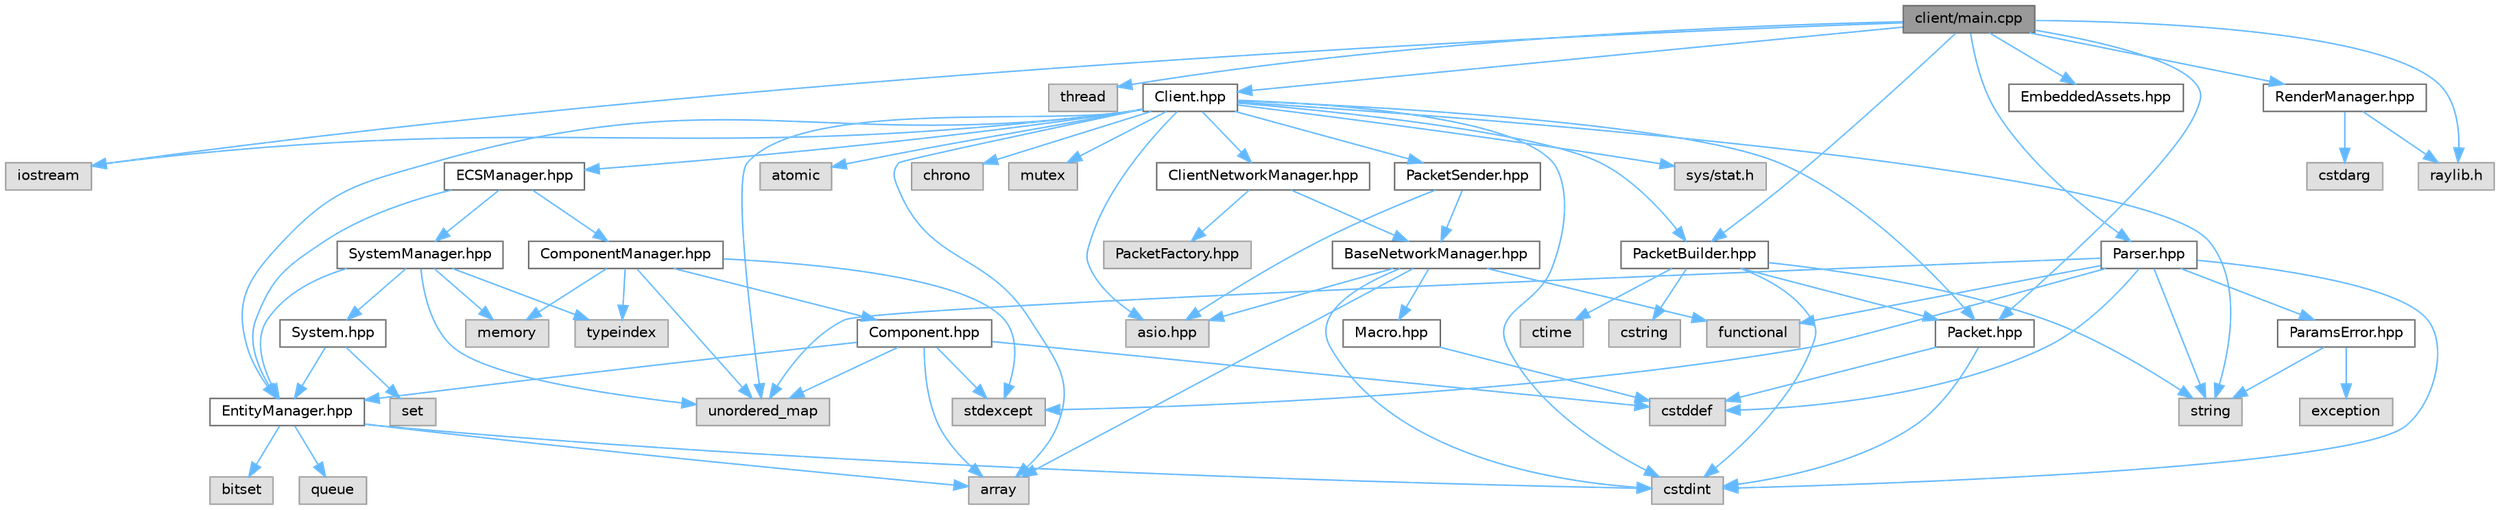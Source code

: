digraph "client/main.cpp"
{
 // LATEX_PDF_SIZE
  bgcolor="transparent";
  edge [fontname=Helvetica,fontsize=10,labelfontname=Helvetica,labelfontsize=10];
  node [fontname=Helvetica,fontsize=10,shape=box,height=0.2,width=0.4];
  Node1 [id="Node000001",label="client/main.cpp",height=0.2,width=0.4,color="gray40", fillcolor="grey60", style="filled", fontcolor="black",tooltip=" "];
  Node1 -> Node2 [id="edge78_Node000001_Node000002",color="steelblue1",style="solid",tooltip=" "];
  Node2 [id="Node000002",label="iostream",height=0.2,width=0.4,color="grey60", fillcolor="#E0E0E0", style="filled",tooltip=" "];
  Node1 -> Node3 [id="edge79_Node000001_Node000003",color="steelblue1",style="solid",tooltip=" "];
  Node3 [id="Node000003",label="thread",height=0.2,width=0.4,color="grey60", fillcolor="#E0E0E0", style="filled",tooltip=" "];
  Node1 -> Node4 [id="edge80_Node000001_Node000004",color="steelblue1",style="solid",tooltip=" "];
  Node4 [id="Node000004",label="Client.hpp",height=0.2,width=0.4,color="grey40", fillcolor="white", style="filled",URL="$_client_8hpp.html",tooltip=" "];
  Node4 -> Node5 [id="edge81_Node000004_Node000005",color="steelblue1",style="solid",tooltip=" "];
  Node5 [id="Node000005",label="EntityManager.hpp",height=0.2,width=0.4,color="grey40", fillcolor="white", style="filled",URL="$_entity_manager_8hpp.html",tooltip=" "];
  Node5 -> Node6 [id="edge82_Node000005_Node000006",color="steelblue1",style="solid",tooltip=" "];
  Node6 [id="Node000006",label="cstdint",height=0.2,width=0.4,color="grey60", fillcolor="#E0E0E0", style="filled",tooltip=" "];
  Node5 -> Node7 [id="edge83_Node000005_Node000007",color="steelblue1",style="solid",tooltip=" "];
  Node7 [id="Node000007",label="bitset",height=0.2,width=0.4,color="grey60", fillcolor="#E0E0E0", style="filled",tooltip=" "];
  Node5 -> Node8 [id="edge84_Node000005_Node000008",color="steelblue1",style="solid",tooltip=" "];
  Node8 [id="Node000008",label="queue",height=0.2,width=0.4,color="grey60", fillcolor="#E0E0E0", style="filled",tooltip=" "];
  Node5 -> Node9 [id="edge85_Node000005_Node000009",color="steelblue1",style="solid",tooltip=" "];
  Node9 [id="Node000009",label="array",height=0.2,width=0.4,color="grey60", fillcolor="#E0E0E0", style="filled",tooltip=" "];
  Node4 -> Node10 [id="edge86_Node000004_Node000010",color="steelblue1",style="solid",tooltip=" "];
  Node10 [id="Node000010",label="Packet.hpp",height=0.2,width=0.4,color="grey40", fillcolor="white", style="filled",URL="$_packet_8hpp.html",tooltip=" "];
  Node10 -> Node11 [id="edge87_Node000010_Node000011",color="steelblue1",style="solid",tooltip=" "];
  Node11 [id="Node000011",label="cstddef",height=0.2,width=0.4,color="grey60", fillcolor="#E0E0E0", style="filled",tooltip=" "];
  Node10 -> Node6 [id="edge88_Node000010_Node000006",color="steelblue1",style="solid",tooltip=" "];
  Node4 -> Node6 [id="edge89_Node000004_Node000006",color="steelblue1",style="solid",tooltip=" "];
  Node4 -> Node12 [id="edge90_Node000004_Node000012",color="steelblue1",style="solid",tooltip=" "];
  Node12 [id="Node000012",label="sys/stat.h",height=0.2,width=0.4,color="grey60", fillcolor="#E0E0E0", style="filled",tooltip=" "];
  Node4 -> Node13 [id="edge91_Node000004_Node000013",color="steelblue1",style="solid",tooltip=" "];
  Node13 [id="Node000013",label="unordered_map",height=0.2,width=0.4,color="grey60", fillcolor="#E0E0E0", style="filled",tooltip=" "];
  Node4 -> Node9 [id="edge92_Node000004_Node000009",color="steelblue1",style="solid",tooltip=" "];
  Node4 -> Node14 [id="edge93_Node000004_Node000014",color="steelblue1",style="solid",tooltip=" "];
  Node14 [id="Node000014",label="asio.hpp",height=0.2,width=0.4,color="grey60", fillcolor="#E0E0E0", style="filled",tooltip=" "];
  Node4 -> Node15 [id="edge94_Node000004_Node000015",color="steelblue1",style="solid",tooltip=" "];
  Node15 [id="Node000015",label="atomic",height=0.2,width=0.4,color="grey60", fillcolor="#E0E0E0", style="filled",tooltip=" "];
  Node4 -> Node16 [id="edge95_Node000004_Node000016",color="steelblue1",style="solid",tooltip=" "];
  Node16 [id="Node000016",label="chrono",height=0.2,width=0.4,color="grey60", fillcolor="#E0E0E0", style="filled",tooltip=" "];
  Node4 -> Node2 [id="edge96_Node000004_Node000002",color="steelblue1",style="solid",tooltip=" "];
  Node4 -> Node17 [id="edge97_Node000004_Node000017",color="steelblue1",style="solid",tooltip=" "];
  Node17 [id="Node000017",label="mutex",height=0.2,width=0.4,color="grey60", fillcolor="#E0E0E0", style="filled",tooltip=" "];
  Node4 -> Node18 [id="edge98_Node000004_Node000018",color="steelblue1",style="solid",tooltip=" "];
  Node18 [id="Node000018",label="string",height=0.2,width=0.4,color="grey60", fillcolor="#E0E0E0", style="filled",tooltip=" "];
  Node4 -> Node19 [id="edge99_Node000004_Node000019",color="steelblue1",style="solid",tooltip=" "];
  Node19 [id="Node000019",label="ClientNetworkManager.hpp",height=0.2,width=0.4,color="grey40", fillcolor="white", style="filled",URL="$_client_network_manager_8hpp.html",tooltip=" "];
  Node19 -> Node20 [id="edge100_Node000019_Node000020",color="steelblue1",style="solid",tooltip=" "];
  Node20 [id="Node000020",label="BaseNetworkManager.hpp",height=0.2,width=0.4,color="grey40", fillcolor="white", style="filled",URL="$_base_network_manager_8hpp.html",tooltip=" "];
  Node20 -> Node14 [id="edge101_Node000020_Node000014",color="steelblue1",style="solid",tooltip=" "];
  Node20 -> Node9 [id="edge102_Node000020_Node000009",color="steelblue1",style="solid",tooltip=" "];
  Node20 -> Node21 [id="edge103_Node000020_Node000021",color="steelblue1",style="solid",tooltip=" "];
  Node21 [id="Node000021",label="functional",height=0.2,width=0.4,color="grey60", fillcolor="#E0E0E0", style="filled",tooltip=" "];
  Node20 -> Node6 [id="edge104_Node000020_Node000006",color="steelblue1",style="solid",tooltip=" "];
  Node20 -> Node22 [id="edge105_Node000020_Node000022",color="steelblue1",style="solid",tooltip=" "];
  Node22 [id="Node000022",label="Macro.hpp",height=0.2,width=0.4,color="grey40", fillcolor="white", style="filled",URL="$_macro_8hpp.html",tooltip=" "];
  Node22 -> Node11 [id="edge106_Node000022_Node000011",color="steelblue1",style="solid",tooltip=" "];
  Node19 -> Node23 [id="edge107_Node000019_Node000023",color="steelblue1",style="solid",tooltip=" "];
  Node23 [id="Node000023",label="PacketFactory.hpp",height=0.2,width=0.4,color="grey60", fillcolor="#E0E0E0", style="filled",tooltip=" "];
  Node4 -> Node24 [id="edge108_Node000004_Node000024",color="steelblue1",style="solid",tooltip=" "];
  Node24 [id="Node000024",label="ECSManager.hpp",height=0.2,width=0.4,color="grey40", fillcolor="white", style="filled",URL="$_e_c_s_manager_8hpp.html",tooltip=" "];
  Node24 -> Node5 [id="edge109_Node000024_Node000005",color="steelblue1",style="solid",tooltip=" "];
  Node24 -> Node25 [id="edge110_Node000024_Node000025",color="steelblue1",style="solid",tooltip=" "];
  Node25 [id="Node000025",label="ComponentManager.hpp",height=0.2,width=0.4,color="grey40", fillcolor="white", style="filled",URL="$_component_manager_8hpp.html",tooltip=" "];
  Node25 -> Node26 [id="edge111_Node000025_Node000026",color="steelblue1",style="solid",tooltip=" "];
  Node26 [id="Node000026",label="memory",height=0.2,width=0.4,color="grey60", fillcolor="#E0E0E0", style="filled",tooltip=" "];
  Node25 -> Node27 [id="edge112_Node000025_Node000027",color="steelblue1",style="solid",tooltip=" "];
  Node27 [id="Node000027",label="stdexcept",height=0.2,width=0.4,color="grey60", fillcolor="#E0E0E0", style="filled",tooltip=" "];
  Node25 -> Node28 [id="edge113_Node000025_Node000028",color="steelblue1",style="solid",tooltip=" "];
  Node28 [id="Node000028",label="typeindex",height=0.2,width=0.4,color="grey60", fillcolor="#E0E0E0", style="filled",tooltip=" "];
  Node25 -> Node13 [id="edge114_Node000025_Node000013",color="steelblue1",style="solid",tooltip=" "];
  Node25 -> Node29 [id="edge115_Node000025_Node000029",color="steelblue1",style="solid",tooltip=" "];
  Node29 [id="Node000029",label="Component.hpp",height=0.2,width=0.4,color="grey40", fillcolor="white", style="filled",URL="$_component_8hpp.html",tooltip=" "];
  Node29 -> Node9 [id="edge116_Node000029_Node000009",color="steelblue1",style="solid",tooltip=" "];
  Node29 -> Node11 [id="edge117_Node000029_Node000011",color="steelblue1",style="solid",tooltip=" "];
  Node29 -> Node13 [id="edge118_Node000029_Node000013",color="steelblue1",style="solid",tooltip=" "];
  Node29 -> Node5 [id="edge119_Node000029_Node000005",color="steelblue1",style="solid",tooltip=" "];
  Node29 -> Node27 [id="edge120_Node000029_Node000027",color="steelblue1",style="solid",tooltip=" "];
  Node24 -> Node30 [id="edge121_Node000024_Node000030",color="steelblue1",style="solid",tooltip=" "];
  Node30 [id="Node000030",label="SystemManager.hpp",height=0.2,width=0.4,color="grey40", fillcolor="white", style="filled",URL="$_system_manager_8hpp.html",tooltip=" "];
  Node30 -> Node5 [id="edge122_Node000030_Node000005",color="steelblue1",style="solid",tooltip=" "];
  Node30 -> Node31 [id="edge123_Node000030_Node000031",color="steelblue1",style="solid",tooltip=" "];
  Node31 [id="Node000031",label="System.hpp",height=0.2,width=0.4,color="grey40", fillcolor="white", style="filled",URL="$_system_8hpp.html",tooltip=" "];
  Node31 -> Node32 [id="edge124_Node000031_Node000032",color="steelblue1",style="solid",tooltip=" "];
  Node32 [id="Node000032",label="set",height=0.2,width=0.4,color="grey60", fillcolor="#E0E0E0", style="filled",tooltip=" "];
  Node31 -> Node5 [id="edge125_Node000031_Node000005",color="steelblue1",style="solid",tooltip=" "];
  Node30 -> Node28 [id="edge126_Node000030_Node000028",color="steelblue1",style="solid",tooltip=" "];
  Node30 -> Node13 [id="edge127_Node000030_Node000013",color="steelblue1",style="solid",tooltip=" "];
  Node30 -> Node26 [id="edge128_Node000030_Node000026",color="steelblue1",style="solid",tooltip=" "];
  Node4 -> Node33 [id="edge129_Node000004_Node000033",color="steelblue1",style="solid",tooltip=" "];
  Node33 [id="Node000033",label="PacketSender.hpp",height=0.2,width=0.4,color="grey40", fillcolor="white", style="filled",URL="$_packet_sender_8hpp.html",tooltip=" "];
  Node33 -> Node14 [id="edge130_Node000033_Node000014",color="steelblue1",style="solid",tooltip=" "];
  Node33 -> Node20 [id="edge131_Node000033_Node000020",color="steelblue1",style="solid",tooltip=" "];
  Node4 -> Node34 [id="edge132_Node000004_Node000034",color="steelblue1",style="solid",tooltip=" "];
  Node34 [id="Node000034",label="PacketBuilder.hpp",height=0.2,width=0.4,color="grey40", fillcolor="white", style="filled",URL="$_packet_builder_8hpp.html",tooltip=" "];
  Node34 -> Node6 [id="edge133_Node000034_Node000006",color="steelblue1",style="solid",tooltip=" "];
  Node34 -> Node35 [id="edge134_Node000034_Node000035",color="steelblue1",style="solid",tooltip=" "];
  Node35 [id="Node000035",label="cstring",height=0.2,width=0.4,color="grey60", fillcolor="#E0E0E0", style="filled",tooltip=" "];
  Node34 -> Node36 [id="edge135_Node000034_Node000036",color="steelblue1",style="solid",tooltip=" "];
  Node36 [id="Node000036",label="ctime",height=0.2,width=0.4,color="grey60", fillcolor="#E0E0E0", style="filled",tooltip=" "];
  Node34 -> Node18 [id="edge136_Node000034_Node000018",color="steelblue1",style="solid",tooltip=" "];
  Node34 -> Node10 [id="edge137_Node000034_Node000010",color="steelblue1",style="solid",tooltip=" "];
  Node1 -> Node37 [id="edge138_Node000001_Node000037",color="steelblue1",style="solid",tooltip=" "];
  Node37 [id="Node000037",label="EmbeddedAssets.hpp",height=0.2,width=0.4,color="grey40", fillcolor="white", style="filled",URL="$_embedded_assets_8hpp.html",tooltip=" "];
  Node1 -> Node10 [id="edge139_Node000001_Node000010",color="steelblue1",style="solid",tooltip=" "];
  Node1 -> Node34 [id="edge140_Node000001_Node000034",color="steelblue1",style="solid",tooltip=" "];
  Node1 -> Node38 [id="edge141_Node000001_Node000038",color="steelblue1",style="solid",tooltip=" "];
  Node38 [id="Node000038",label="Parser.hpp",height=0.2,width=0.4,color="grey40", fillcolor="white", style="filled",URL="$_parser_8hpp.html",tooltip=" "];
  Node38 -> Node11 [id="edge142_Node000038_Node000011",color="steelblue1",style="solid",tooltip=" "];
  Node38 -> Node6 [id="edge143_Node000038_Node000006",color="steelblue1",style="solid",tooltip=" "];
  Node38 -> Node21 [id="edge144_Node000038_Node000021",color="steelblue1",style="solid",tooltip=" "];
  Node38 -> Node18 [id="edge145_Node000038_Node000018",color="steelblue1",style="solid",tooltip=" "];
  Node38 -> Node13 [id="edge146_Node000038_Node000013",color="steelblue1",style="solid",tooltip=" "];
  Node38 -> Node27 [id="edge147_Node000038_Node000027",color="steelblue1",style="solid",tooltip=" "];
  Node38 -> Node39 [id="edge148_Node000038_Node000039",color="steelblue1",style="solid",tooltip=" "];
  Node39 [id="Node000039",label="ParamsError.hpp",height=0.2,width=0.4,color="grey40", fillcolor="white", style="filled",URL="$_params_error_8hpp.html",tooltip=" "];
  Node39 -> Node40 [id="edge149_Node000039_Node000040",color="steelblue1",style="solid",tooltip=" "];
  Node40 [id="Node000040",label="exception",height=0.2,width=0.4,color="grey60", fillcolor="#E0E0E0", style="filled",tooltip=" "];
  Node39 -> Node18 [id="edge150_Node000039_Node000018",color="steelblue1",style="solid",tooltip=" "];
  Node1 -> Node41 [id="edge151_Node000001_Node000041",color="steelblue1",style="solid",tooltip=" "];
  Node41 [id="Node000041",label="RenderManager.hpp",height=0.2,width=0.4,color="grey40", fillcolor="white", style="filled",URL="$_render_manager_8hpp.html",tooltip=" "];
  Node41 -> Node42 [id="edge152_Node000041_Node000042",color="steelblue1",style="solid",tooltip=" "];
  Node42 [id="Node000042",label="cstdarg",height=0.2,width=0.4,color="grey60", fillcolor="#E0E0E0", style="filled",tooltip=" "];
  Node41 -> Node43 [id="edge153_Node000041_Node000043",color="steelblue1",style="solid",tooltip=" "];
  Node43 [id="Node000043",label="raylib.h",height=0.2,width=0.4,color="grey60", fillcolor="#E0E0E0", style="filled",tooltip=" "];
  Node1 -> Node43 [id="edge154_Node000001_Node000043",color="steelblue1",style="solid",tooltip=" "];
}
